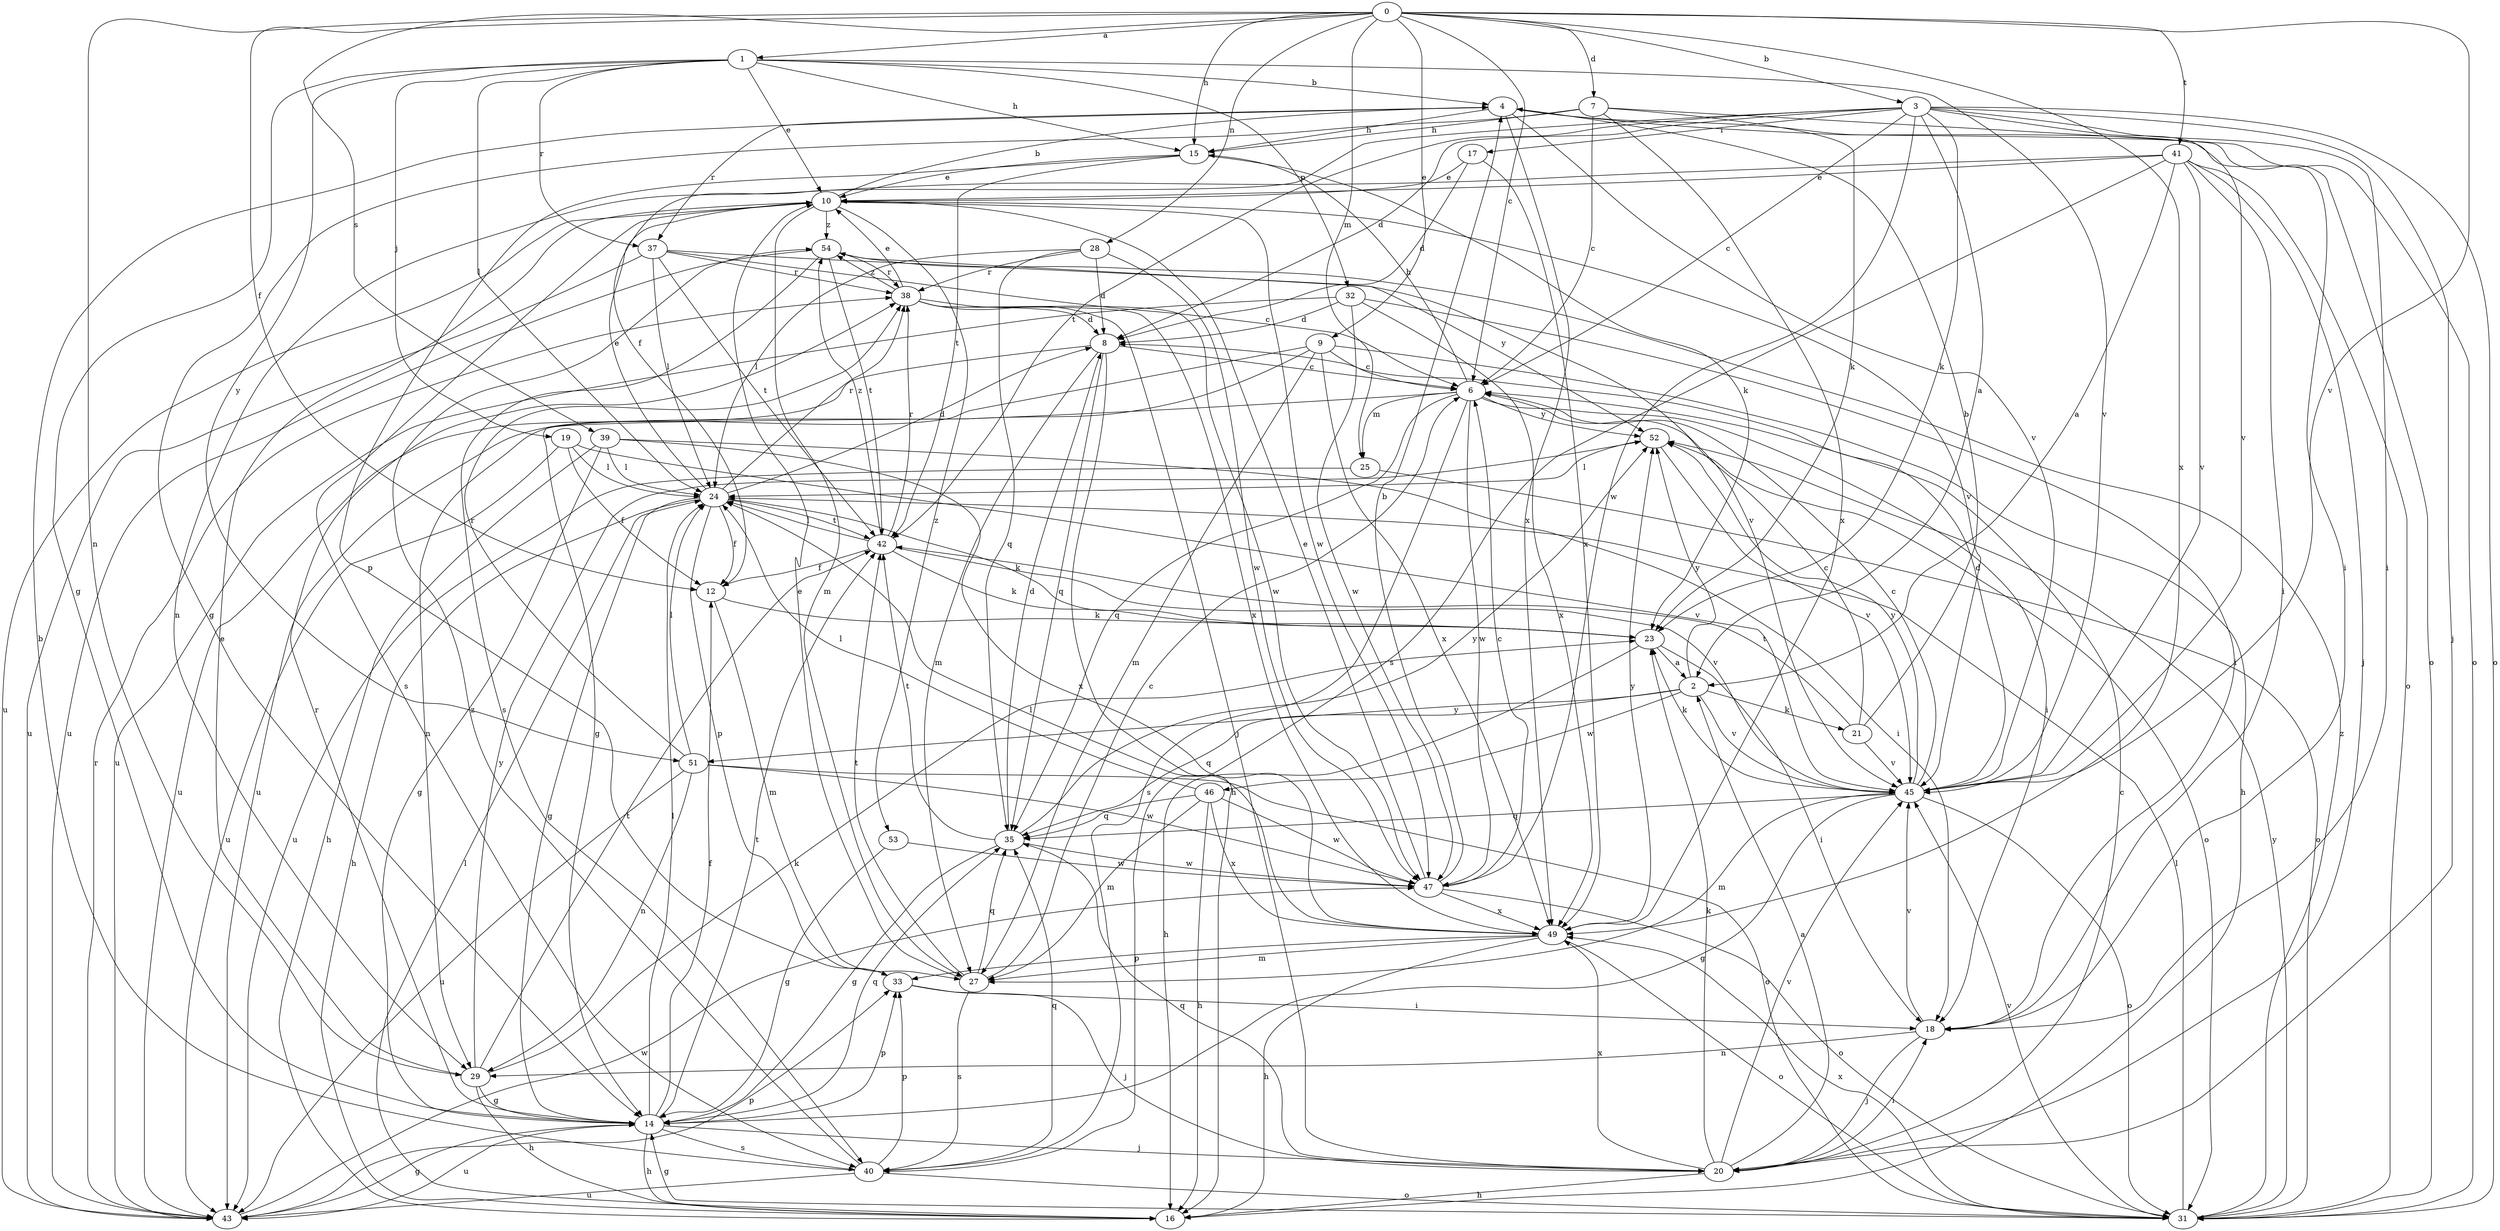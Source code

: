 strict digraph  {
0;
1;
2;
3;
4;
6;
7;
8;
9;
10;
12;
14;
15;
16;
17;
18;
19;
20;
21;
23;
24;
25;
27;
28;
29;
31;
32;
33;
35;
37;
38;
39;
40;
41;
42;
43;
45;
46;
47;
49;
51;
52;
53;
54;
0 -> 1  [label=a];
0 -> 3  [label=b];
0 -> 6  [label=c];
0 -> 7  [label=d];
0 -> 9  [label=e];
0 -> 12  [label=f];
0 -> 15  [label=h];
0 -> 25  [label=m];
0 -> 28  [label=n];
0 -> 29  [label=n];
0 -> 39  [label=s];
0 -> 41  [label=t];
0 -> 45  [label=v];
0 -> 49  [label=x];
1 -> 4  [label=b];
1 -> 10  [label=e];
1 -> 14  [label=g];
1 -> 15  [label=h];
1 -> 19  [label=j];
1 -> 24  [label=l];
1 -> 32  [label=p];
1 -> 37  [label=r];
1 -> 45  [label=v];
1 -> 51  [label=y];
2 -> 21  [label=k];
2 -> 35  [label=q];
2 -> 45  [label=v];
2 -> 46  [label=w];
2 -> 51  [label=y];
2 -> 52  [label=y];
3 -> 2  [label=a];
3 -> 6  [label=c];
3 -> 8  [label=d];
3 -> 12  [label=f];
3 -> 17  [label=i];
3 -> 18  [label=i];
3 -> 20  [label=j];
3 -> 23  [label=k];
3 -> 31  [label=o];
3 -> 42  [label=t];
3 -> 45  [label=v];
3 -> 47  [label=w];
4 -> 15  [label=h];
4 -> 18  [label=i];
4 -> 31  [label=o];
4 -> 37  [label=r];
4 -> 45  [label=v];
4 -> 49  [label=x];
6 -> 15  [label=h];
6 -> 18  [label=i];
6 -> 25  [label=m];
6 -> 29  [label=n];
6 -> 35  [label=q];
6 -> 40  [label=s];
6 -> 47  [label=w];
6 -> 52  [label=y];
7 -> 6  [label=c];
7 -> 14  [label=g];
7 -> 15  [label=h];
7 -> 23  [label=k];
7 -> 31  [label=o];
7 -> 49  [label=x];
8 -> 6  [label=c];
8 -> 16  [label=h];
8 -> 27  [label=m];
8 -> 35  [label=q];
8 -> 43  [label=u];
9 -> 6  [label=c];
9 -> 14  [label=g];
9 -> 16  [label=h];
9 -> 27  [label=m];
9 -> 43  [label=u];
9 -> 49  [label=x];
10 -> 4  [label=b];
10 -> 27  [label=m];
10 -> 40  [label=s];
10 -> 43  [label=u];
10 -> 45  [label=v];
10 -> 47  [label=w];
10 -> 53  [label=z];
10 -> 54  [label=z];
12 -> 23  [label=k];
12 -> 27  [label=m];
14 -> 12  [label=f];
14 -> 16  [label=h];
14 -> 20  [label=j];
14 -> 24  [label=l];
14 -> 33  [label=p];
14 -> 35  [label=q];
14 -> 38  [label=r];
14 -> 40  [label=s];
14 -> 42  [label=t];
14 -> 43  [label=u];
15 -> 10  [label=e];
15 -> 23  [label=k];
15 -> 33  [label=p];
15 -> 42  [label=t];
16 -> 24  [label=l];
17 -> 8  [label=d];
17 -> 10  [label=e];
17 -> 49  [label=x];
18 -> 20  [label=j];
18 -> 29  [label=n];
18 -> 45  [label=v];
19 -> 12  [label=f];
19 -> 24  [label=l];
19 -> 43  [label=u];
19 -> 45  [label=v];
20 -> 2  [label=a];
20 -> 6  [label=c];
20 -> 16  [label=h];
20 -> 18  [label=i];
20 -> 23  [label=k];
20 -> 35  [label=q];
20 -> 45  [label=v];
20 -> 49  [label=x];
21 -> 4  [label=b];
21 -> 6  [label=c];
21 -> 42  [label=t];
21 -> 45  [label=v];
23 -> 2  [label=a];
23 -> 16  [label=h];
23 -> 18  [label=i];
24 -> 8  [label=d];
24 -> 10  [label=e];
24 -> 12  [label=f];
24 -> 14  [label=g];
24 -> 16  [label=h];
24 -> 23  [label=k];
24 -> 33  [label=p];
24 -> 38  [label=r];
24 -> 42  [label=t];
25 -> 31  [label=o];
25 -> 43  [label=u];
27 -> 6  [label=c];
27 -> 10  [label=e];
27 -> 35  [label=q];
27 -> 40  [label=s];
27 -> 42  [label=t];
28 -> 8  [label=d];
28 -> 24  [label=l];
28 -> 35  [label=q];
28 -> 38  [label=r];
28 -> 47  [label=w];
29 -> 10  [label=e];
29 -> 14  [label=g];
29 -> 16  [label=h];
29 -> 23  [label=k];
29 -> 42  [label=t];
29 -> 52  [label=y];
31 -> 14  [label=g];
31 -> 24  [label=l];
31 -> 45  [label=v];
31 -> 49  [label=x];
31 -> 52  [label=y];
31 -> 54  [label=z];
32 -> 8  [label=d];
32 -> 18  [label=i];
32 -> 43  [label=u];
32 -> 47  [label=w];
32 -> 49  [label=x];
33 -> 18  [label=i];
33 -> 20  [label=j];
35 -> 8  [label=d];
35 -> 14  [label=g];
35 -> 42  [label=t];
35 -> 47  [label=w];
35 -> 52  [label=y];
37 -> 6  [label=c];
37 -> 24  [label=l];
37 -> 38  [label=r];
37 -> 42  [label=t];
37 -> 43  [label=u];
37 -> 45  [label=v];
38 -> 8  [label=d];
38 -> 10  [label=e];
38 -> 20  [label=j];
38 -> 47  [label=w];
38 -> 49  [label=x];
38 -> 54  [label=z];
39 -> 14  [label=g];
39 -> 16  [label=h];
39 -> 18  [label=i];
39 -> 24  [label=l];
39 -> 49  [label=x];
40 -> 4  [label=b];
40 -> 31  [label=o];
40 -> 33  [label=p];
40 -> 35  [label=q];
40 -> 43  [label=u];
40 -> 54  [label=z];
41 -> 2  [label=a];
41 -> 10  [label=e];
41 -> 18  [label=i];
41 -> 20  [label=j];
41 -> 29  [label=n];
41 -> 31  [label=o];
41 -> 40  [label=s];
41 -> 45  [label=v];
42 -> 12  [label=f];
42 -> 23  [label=k];
42 -> 24  [label=l];
42 -> 38  [label=r];
42 -> 45  [label=v];
42 -> 54  [label=z];
43 -> 14  [label=g];
43 -> 33  [label=p];
43 -> 38  [label=r];
43 -> 47  [label=w];
45 -> 6  [label=c];
45 -> 8  [label=d];
45 -> 14  [label=g];
45 -> 23  [label=k];
45 -> 27  [label=m];
45 -> 31  [label=o];
45 -> 35  [label=q];
45 -> 52  [label=y];
46 -> 16  [label=h];
46 -> 24  [label=l];
46 -> 27  [label=m];
46 -> 35  [label=q];
46 -> 47  [label=w];
46 -> 49  [label=x];
47 -> 4  [label=b];
47 -> 6  [label=c];
47 -> 10  [label=e];
47 -> 31  [label=o];
47 -> 49  [label=x];
49 -> 16  [label=h];
49 -> 24  [label=l];
49 -> 27  [label=m];
49 -> 31  [label=o];
49 -> 33  [label=p];
49 -> 52  [label=y];
51 -> 24  [label=l];
51 -> 29  [label=n];
51 -> 31  [label=o];
51 -> 38  [label=r];
51 -> 43  [label=u];
51 -> 47  [label=w];
52 -> 24  [label=l];
52 -> 31  [label=o];
52 -> 45  [label=v];
53 -> 14  [label=g];
53 -> 47  [label=w];
54 -> 38  [label=r];
54 -> 40  [label=s];
54 -> 42  [label=t];
54 -> 43  [label=u];
54 -> 52  [label=y];
}
